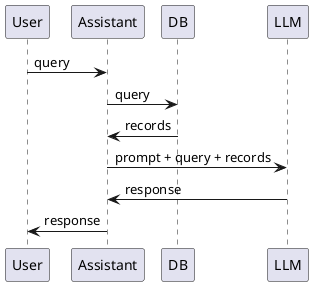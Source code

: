 @startuml RAG

User -> Assistant: query
Assistant -> DB:  query
DB -> Assistant: records
Assistant -> LLM: prompt + query + records
LLM -> Assistant: response
Assistant -> User: response

@enduml
